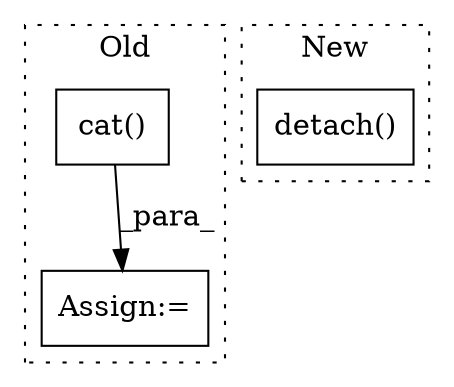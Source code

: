 digraph G {
subgraph cluster0 {
1 [label="cat()" a="75" s="2006,2033" l="10,8" shape="box"];
3 [label="Assign:=" a="68" s="2070" l="3" shape="box"];
label = "Old";
style="dotted";
}
subgraph cluster1 {
2 [label="detach()" a="75" s="1736" l="20" shape="box"];
label = "New";
style="dotted";
}
1 -> 3 [label="_para_"];
}